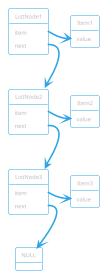 @startuml
scale 0.5
!theme cerulean-outline
object ListNode1 {
  item
  next
}
object ListNode2 {
  item
  next
}
object ListNode3 {
  item
  next
}
object Item1 {
  value
}
object Item2 {
  value
}
object Item3 {
  value
}
object NULL

ListNode1::item -r-> Item1
ListNode1::next -d-> ListNode2

ListNode2::item -r-> Item2
ListNode2::next -d-> ListNode3

ListNode3::item -r-> Item3
ListNode3::next -d-> NULL
@enduml
